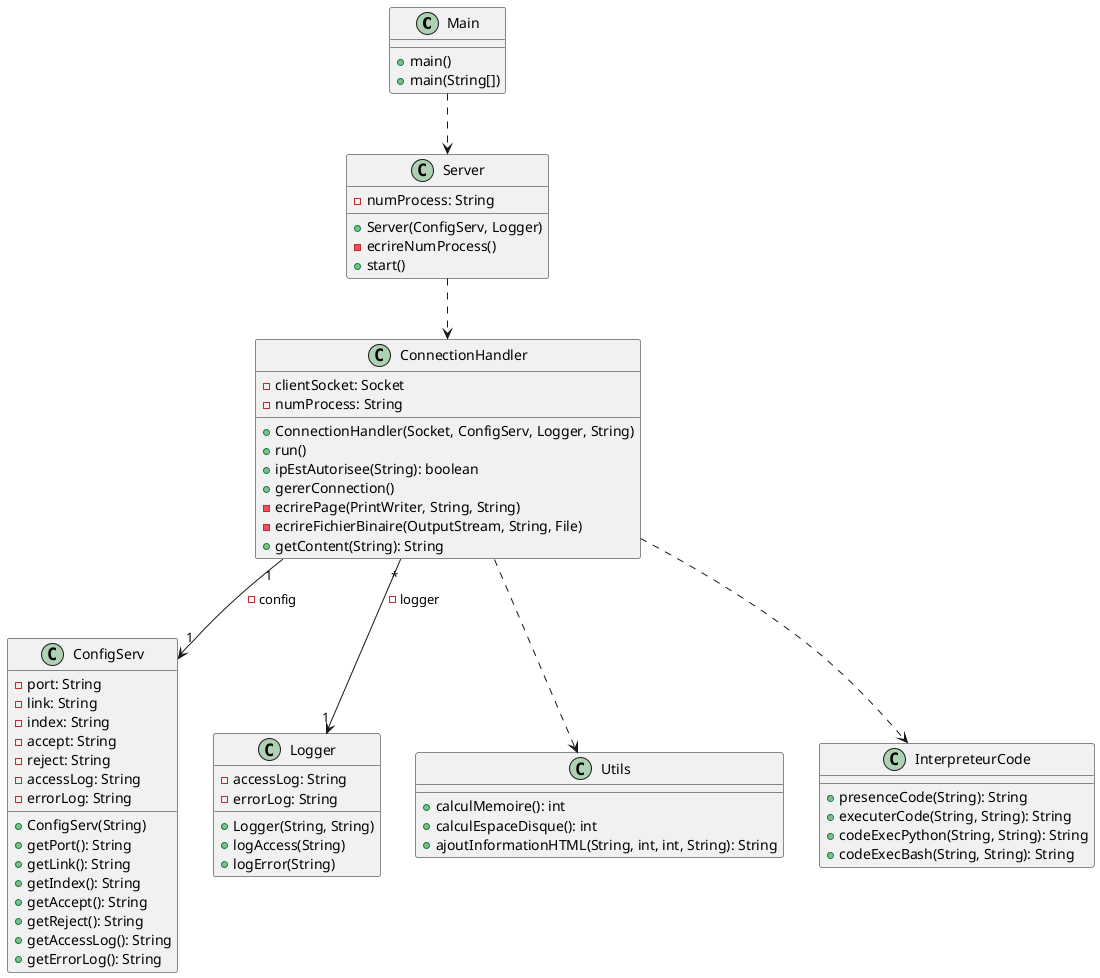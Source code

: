 @startuml

class Main{
+ main()
+ main(String[])
}

Main ..> Server

class ConfigServ{
- port: String
- link: String
- index: String
- accept: String
- reject: String
- accessLog: String
- errorLog: String
+ ConfigServ(String)
+ getPort(): String
+ getLink(): String
+ getIndex(): String
+ getAccept(): String
+ getReject(): String
+ getAccessLog(): String
+ getErrorLog(): String
}

class Logger{
- accessLog: String
- errorLog: String
+ Logger(String, String)
+ logAccess(String)
+ logError(String)
}

class Server{
- numProcess: String
+ Server(ConfigServ, Logger)
- ecrireNumProcess()
+ start()
}

Server ..> ConnectionHandler

class ConnectionHandler{
- clientSocket: Socket
- numProcess: String
+ ConnectionHandler(Socket, ConfigServ, Logger, String)
+ run()
+ ipEstAutorisee(String): boolean
+ gererConnection()
- ecrirePage(PrintWriter, String, String)
- ecrireFichierBinaire(OutputStream, String, File)
+ getContent(String): String
}

ConnectionHandler "1" --> "1" ConfigServ : - config
ConnectionHandler "*" --> "1" Logger : - logger

ConnectionHandler ..> Utils
ConnectionHandler ..> InterpreteurCode

class Utils{
+ calculMemoire(): int
+ calculEspaceDisque(): int
+ ajoutInformationHTML(String, int, int, String): String
}

class InterpreteurCode{
+ presenceCode(String): String
+ executerCode(String, String): String
+ codeExecPython(String, String): String
+ codeExecBash(String, String): String
}

@enduml
